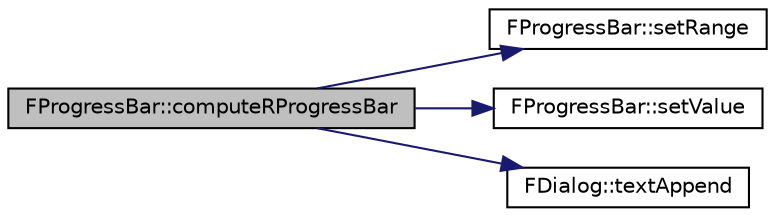 digraph "FProgressBar::computeRProgressBar"
{
 // INTERACTIVE_SVG=YES
  edge [fontname="Helvetica",fontsize="10",labelfontname="Helvetica",labelfontsize="10"];
  node [fontname="Helvetica",fontsize="10",shape=record];
  rankdir="LR";
  Node17 [label="FProgressBar::computeRProgressBar",height=0.2,width=0.4,color="black", fillcolor="grey75", style="filled", fontcolor="black"];
  Node17 -> Node18 [color="midnightblue",fontsize="10",style="solid",fontname="Helvetica"];
  Node18 [label="FProgressBar::setRange",height=0.2,width=0.4,color="black", fillcolor="white", style="filled",URL="$class_f_progress_bar.html#aba854f3ba0634308769c712f62ca4aec"];
  Node17 -> Node19 [color="midnightblue",fontsize="10",style="solid",fontname="Helvetica"];
  Node19 [label="FProgressBar::setValue",height=0.2,width=0.4,color="black", fillcolor="white", style="filled",URL="$class_f_progress_bar.html#a2a6c69cf94ee0102bb70795d75d698b7"];
  Node17 -> Node20 [color="midnightblue",fontsize="10",style="solid",fontname="Helvetica"];
  Node20 [label="FDialog::textAppend",height=0.2,width=0.4,color="black", fillcolor="white", style="filled",URL="$class_f_dialog.html#a4483aeffe383efb6758aa1ec45cdc2ee"];
}
